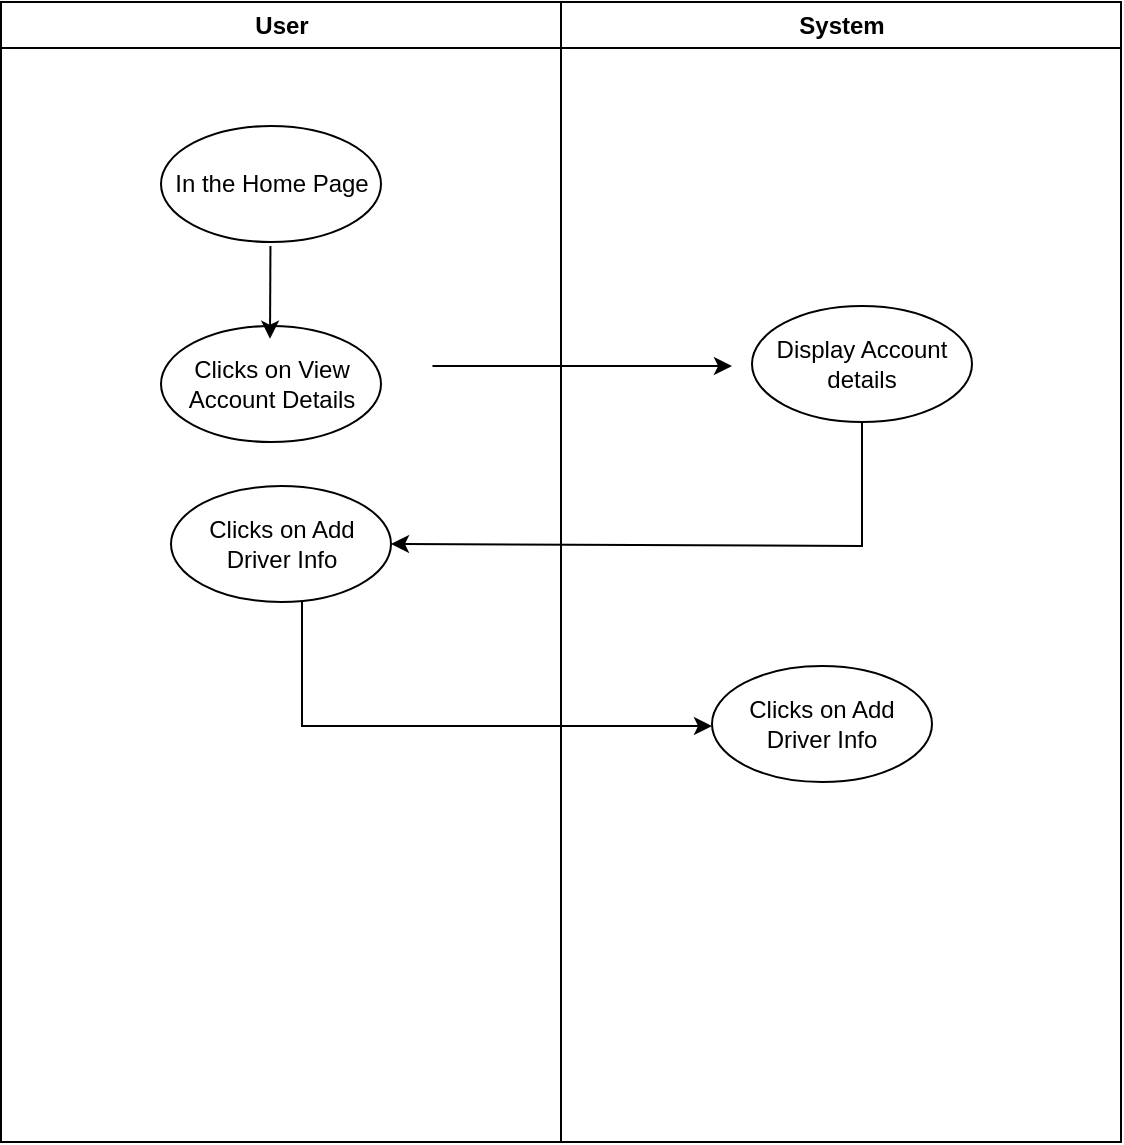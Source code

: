 <mxfile version="24.8.3">
  <diagram name="Page-1" id="e7e014a7-5840-1c2e-5031-d8a46d1fe8dd">
    <mxGraphModel dx="897" dy="556" grid="1" gridSize="10" guides="1" tooltips="1" connect="1" arrows="1" fold="1" page="1" pageScale="1" pageWidth="1169" pageHeight="826" background="none" math="0" shadow="0">
      <root>
        <mxCell id="0" />
        <mxCell id="1" parent="0" />
        <mxCell id="2" value="User" style="swimlane;whiteSpace=wrap" parent="1" vertex="1">
          <mxGeometry x="164.5" y="128" width="280" height="570" as="geometry" />
        </mxCell>
        <mxCell id="3EZGCJM8jiS25kYGgKkf-41" value="In the Home Page" style="ellipse;whiteSpace=wrap;html=1;" vertex="1" parent="2">
          <mxGeometry x="80" y="62" width="110" height="58" as="geometry" />
        </mxCell>
        <mxCell id="3EZGCJM8jiS25kYGgKkf-42" value="Clicks on View Account Details" style="ellipse;whiteSpace=wrap;html=1;" vertex="1" parent="2">
          <mxGeometry x="80" y="162" width="110" height="58" as="geometry" />
        </mxCell>
        <mxCell id="3EZGCJM8jiS25kYGgKkf-44" value="" style="endArrow=classic;html=1;rounded=0;exitX=0.543;exitY=0.89;exitDx=0;exitDy=0;exitPerimeter=0;" edge="1" parent="2">
          <mxGeometry width="50" height="50" relative="1" as="geometry">
            <mxPoint x="134.73" y="122" as="sourcePoint" />
            <mxPoint x="134.5" y="168.38" as="targetPoint" />
          </mxGeometry>
        </mxCell>
        <mxCell id="3EZGCJM8jiS25kYGgKkf-46" value="" style="endArrow=classic;html=1;rounded=0;exitX=0.543;exitY=0.89;exitDx=0;exitDy=0;exitPerimeter=0;" edge="1" parent="2">
          <mxGeometry width="50" height="50" relative="1" as="geometry">
            <mxPoint x="215.73" y="182" as="sourcePoint" />
            <mxPoint x="365.5" y="182" as="targetPoint" />
          </mxGeometry>
        </mxCell>
        <mxCell id="3EZGCJM8jiS25kYGgKkf-50" value="Clicks on Add Driver Info" style="ellipse;whiteSpace=wrap;html=1;" vertex="1" parent="2">
          <mxGeometry x="85" y="242" width="110" height="58" as="geometry" />
        </mxCell>
        <mxCell id="3EZGCJM8jiS25kYGgKkf-54" value="" style="endArrow=classic;html=1;rounded=0;exitX=0.5;exitY=1;exitDx=0;exitDy=0;" edge="1" parent="2">
          <mxGeometry width="50" height="50" relative="1" as="geometry">
            <mxPoint x="150.5" y="300" as="sourcePoint" />
            <mxPoint x="355.5" y="362" as="targetPoint" />
            <Array as="points">
              <mxPoint x="150.5" y="362" />
            </Array>
          </mxGeometry>
        </mxCell>
        <mxCell id="3" value="System" style="swimlane;whiteSpace=wrap" parent="1" vertex="1">
          <mxGeometry x="444.5" y="128" width="280" height="570" as="geometry" />
        </mxCell>
        <mxCell id="3EZGCJM8jiS25kYGgKkf-43" value="Display Account details" style="ellipse;whiteSpace=wrap;html=1;" vertex="1" parent="3">
          <mxGeometry x="95.5" y="152" width="110" height="58" as="geometry" />
        </mxCell>
        <mxCell id="3EZGCJM8jiS25kYGgKkf-53" value="Clicks on Add Driver Info" style="ellipse;whiteSpace=wrap;html=1;" vertex="1" parent="3">
          <mxGeometry x="75.5" y="332" width="110" height="58" as="geometry" />
        </mxCell>
        <mxCell id="3EZGCJM8jiS25kYGgKkf-51" value="" style="endArrow=classic;html=1;rounded=0;exitX=0.5;exitY=1;exitDx=0;exitDy=0;entryX=1;entryY=0.5;entryDx=0;entryDy=0;" edge="1" parent="1" source="3EZGCJM8jiS25kYGgKkf-43" target="3EZGCJM8jiS25kYGgKkf-50">
          <mxGeometry width="50" height="50" relative="1" as="geometry">
            <mxPoint x="510" y="308.5" as="sourcePoint" />
            <mxPoint x="659.77" y="308.5" as="targetPoint" />
            <Array as="points">
              <mxPoint x="595" y="400" />
            </Array>
          </mxGeometry>
        </mxCell>
      </root>
    </mxGraphModel>
  </diagram>
</mxfile>
